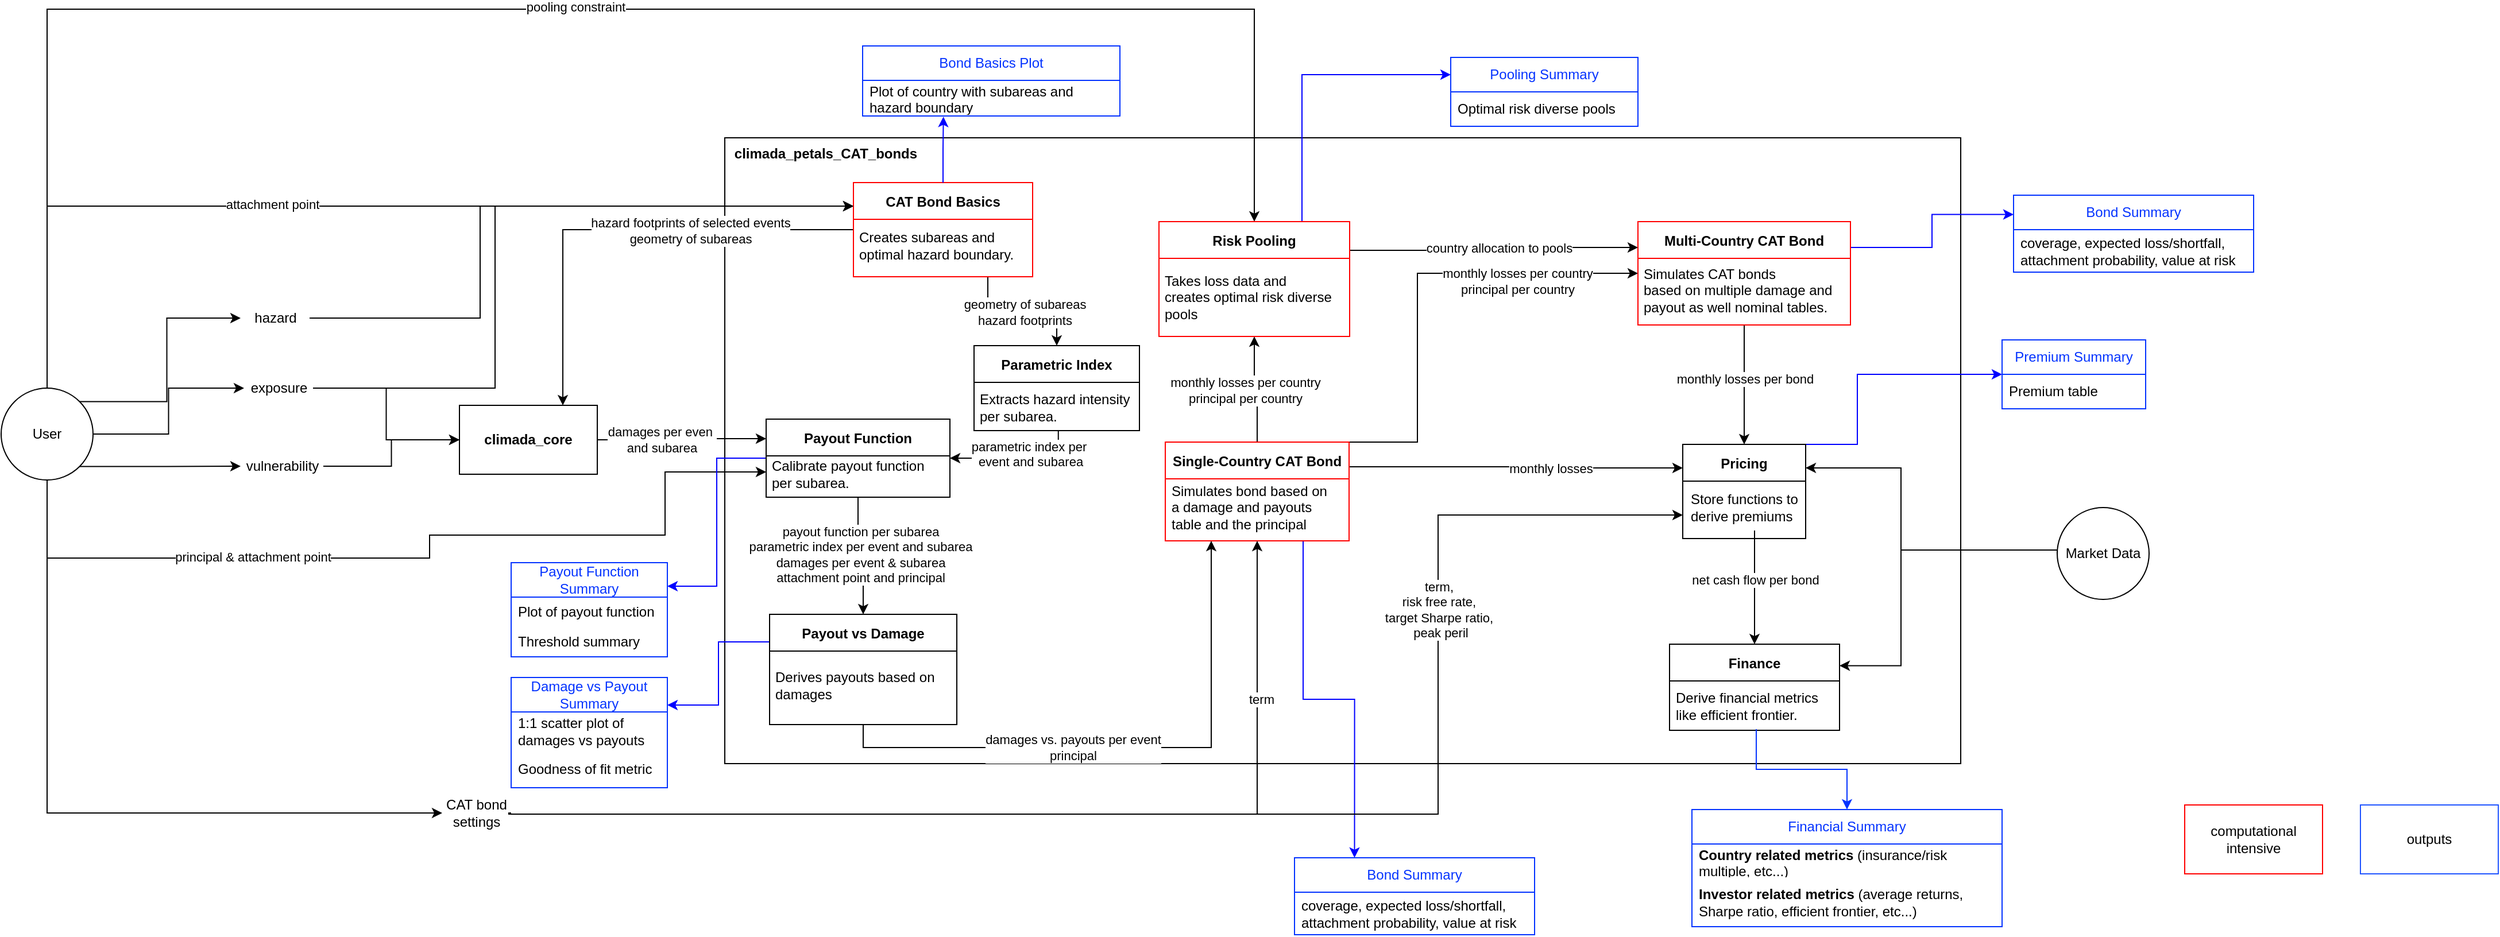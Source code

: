 <mxfile version="28.2.1">
  <diagram name="Page-1" id="bdA8GqdW05c_GUF5dtp6">
    <mxGraphModel dx="2520" dy="1614" grid="0" gridSize="10" guides="1" tooltips="1" connect="1" arrows="1" fold="1" page="1" pageScale="1" pageWidth="1169" pageHeight="827" math="0" shadow="0">
      <root>
        <mxCell id="0" />
        <mxCell id="1" parent="0" />
        <mxCell id="eNb5HaGTE31p3M35cZ-F-33" value="" style="rounded=0;whiteSpace=wrap;html=1;fillColor=none;align=center;labelPosition=center;verticalLabelPosition=top;verticalAlign=middle;" parent="1" vertex="1">
          <mxGeometry x="430" y="95" width="1076" height="545" as="geometry" />
        </mxCell>
        <mxCell id="eNb5HaGTE31p3M35cZ-F-49" style="edgeStyle=orthogonalEdgeStyle;rounded=0;orthogonalLoop=1;jettySize=auto;html=1;exitX=0.5;exitY=1;exitDx=0;exitDy=0;entryX=0;entryY=0.5;entryDx=0;entryDy=0;" parent="1" source="eNb5HaGTE31p3M35cZ-F-1" target="eNb5HaGTE31p3M35cZ-F-48" edge="1">
          <mxGeometry relative="1" as="geometry" />
        </mxCell>
        <mxCell id="yakTs8DD9-V0mHupV9pz-1" style="edgeStyle=orthogonalEdgeStyle;rounded=0;orthogonalLoop=1;jettySize=auto;html=1;exitX=1;exitY=0.5;exitDx=0;exitDy=0;" parent="1" source="eNb5HaGTE31p3M35cZ-F-1" target="eNb5HaGTE31p3M35cZ-F-3" edge="1">
          <mxGeometry relative="1" as="geometry" />
        </mxCell>
        <mxCell id="yakTs8DD9-V0mHupV9pz-2" style="edgeStyle=orthogonalEdgeStyle;rounded=0;orthogonalLoop=1;jettySize=auto;html=1;exitX=1;exitY=0;exitDx=0;exitDy=0;entryX=0;entryY=0.5;entryDx=0;entryDy=0;" parent="1" source="eNb5HaGTE31p3M35cZ-F-1" target="eNb5HaGTE31p3M35cZ-F-2" edge="1">
          <mxGeometry relative="1" as="geometry" />
        </mxCell>
        <mxCell id="yCh1rvR_kyDRK39HySi6-8" style="edgeStyle=orthogonalEdgeStyle;rounded=0;orthogonalLoop=1;jettySize=auto;html=1;exitX=0.5;exitY=0;exitDx=0;exitDy=0;entryX=0;entryY=0.25;entryDx=0;entryDy=0;" parent="1" source="eNb5HaGTE31p3M35cZ-F-1" target="eNb5HaGTE31p3M35cZ-F-16" edge="1">
          <mxGeometry relative="1" as="geometry" />
        </mxCell>
        <mxCell id="yCh1rvR_kyDRK39HySi6-9" value="attachment point" style="edgeLabel;html=1;align=center;verticalAlign=middle;resizable=0;points=[];" parent="yCh1rvR_kyDRK39HySi6-8" vertex="1" connectable="0">
          <mxGeometry x="-0.072" relative="1" as="geometry">
            <mxPoint x="-45" y="-2" as="offset" />
          </mxGeometry>
        </mxCell>
        <mxCell id="yCh1rvR_kyDRK39HySi6-21" style="edgeStyle=orthogonalEdgeStyle;rounded=0;orthogonalLoop=1;jettySize=auto;html=1;exitX=0.5;exitY=0;exitDx=0;exitDy=0;entryX=0.5;entryY=0;entryDx=0;entryDy=0;" parent="1" source="eNb5HaGTE31p3M35cZ-F-1" target="eNb5HaGTE31p3M35cZ-F-35" edge="1">
          <mxGeometry relative="1" as="geometry">
            <Array as="points">
              <mxPoint x="-160" y="-17" />
              <mxPoint x="891" y="-17" />
            </Array>
            <mxPoint x="-156" y="235.5" as="sourcePoint" />
            <mxPoint x="896.0" y="82.5" as="targetPoint" />
          </mxGeometry>
        </mxCell>
        <mxCell id="yCh1rvR_kyDRK39HySi6-22" value="pooling constraint" style="edgeLabel;html=1;align=center;verticalAlign=middle;resizable=0;points=[];" parent="yCh1rvR_kyDRK39HySi6-21" vertex="1" connectable="0">
          <mxGeometry x="0.008" y="1" relative="1" as="geometry">
            <mxPoint y="-1" as="offset" />
          </mxGeometry>
        </mxCell>
        <mxCell id="Zl9ScwJYcKJuK3tUs91r-1" style="edgeStyle=orthogonalEdgeStyle;rounded=0;orthogonalLoop=1;jettySize=auto;html=1;exitX=0.5;exitY=1;exitDx=0;exitDy=0;" edge="1" parent="1" source="eNb5HaGTE31p3M35cZ-F-1">
          <mxGeometry relative="1" as="geometry">
            <mxPoint x="466" y="386" as="targetPoint" />
            <Array as="points">
              <mxPoint x="-160" y="461" />
              <mxPoint x="173" y="461" />
              <mxPoint x="173" y="441" />
              <mxPoint x="378" y="441" />
              <mxPoint x="378" y="386" />
            </Array>
          </mxGeometry>
        </mxCell>
        <mxCell id="Zl9ScwJYcKJuK3tUs91r-2" value="principal &amp;amp; attachment point" style="edgeLabel;html=1;align=center;verticalAlign=middle;resizable=0;points=[];" vertex="1" connectable="0" parent="Zl9ScwJYcKJuK3tUs91r-1">
          <mxGeometry x="-0.357" y="1" relative="1" as="geometry">
            <mxPoint as="offset" />
          </mxGeometry>
        </mxCell>
        <mxCell id="Zl9ScwJYcKJuK3tUs91r-3" style="edgeStyle=orthogonalEdgeStyle;rounded=0;orthogonalLoop=1;jettySize=auto;html=1;exitX=1;exitY=1;exitDx=0;exitDy=0;entryX=0;entryY=0.5;entryDx=0;entryDy=0;" edge="1" parent="1" source="eNb5HaGTE31p3M35cZ-F-1" target="eNb5HaGTE31p3M35cZ-F-4">
          <mxGeometry relative="1" as="geometry" />
        </mxCell>
        <mxCell id="eNb5HaGTE31p3M35cZ-F-1" value="User" style="ellipse;whiteSpace=wrap;html=1;aspect=fixed;" parent="1" vertex="1">
          <mxGeometry x="-200" y="313" width="80" height="80" as="geometry" />
        </mxCell>
        <mxCell id="bBrOT1HhYvV2eP8AXbY9-3" style="edgeStyle=orthogonalEdgeStyle;rounded=0;orthogonalLoop=1;jettySize=auto;html=1;exitX=1;exitY=0.5;exitDx=0;exitDy=0;entryX=0;entryY=0.25;entryDx=0;entryDy=0;" parent="1" source="eNb5HaGTE31p3M35cZ-F-3" target="eNb5HaGTE31p3M35cZ-F-16" edge="1">
          <mxGeometry relative="1" as="geometry">
            <Array as="points">
              <mxPoint x="230" y="313" />
              <mxPoint x="230" y="155" />
            </Array>
          </mxGeometry>
        </mxCell>
        <mxCell id="Zl9ScwJYcKJuK3tUs91r-4" style="edgeStyle=orthogonalEdgeStyle;rounded=0;orthogonalLoop=1;jettySize=auto;html=1;exitX=1;exitY=0.5;exitDx=0;exitDy=0;" edge="1" parent="1" source="eNb5HaGTE31p3M35cZ-F-3" target="eNb5HaGTE31p3M35cZ-F-5">
          <mxGeometry relative="1" as="geometry" />
        </mxCell>
        <mxCell id="eNb5HaGTE31p3M35cZ-F-3" value="exposure" style="text;html=1;align=center;verticalAlign=middle;whiteSpace=wrap;rounded=0;" parent="1" vertex="1">
          <mxGeometry x="11.5" y="298" width="60" height="30" as="geometry" />
        </mxCell>
        <mxCell id="eNb5HaGTE31p3M35cZ-F-47" style="edgeStyle=orthogonalEdgeStyle;rounded=0;orthogonalLoop=1;jettySize=auto;html=1;exitX=1;exitY=0.5;exitDx=0;exitDy=0;entryX=0;entryY=0.5;entryDx=0;entryDy=0;" parent="1" source="eNb5HaGTE31p3M35cZ-F-4" target="eNb5HaGTE31p3M35cZ-F-5" edge="1">
          <mxGeometry relative="1" as="geometry" />
        </mxCell>
        <mxCell id="eNb5HaGTE31p3M35cZ-F-4" value="vulnerability" style="text;html=1;align=center;verticalAlign=middle;whiteSpace=wrap;rounded=0;" parent="1" vertex="1">
          <mxGeometry x="8.5" y="366" width="72" height="30" as="geometry" />
        </mxCell>
        <mxCell id="eNb5HaGTE31p3M35cZ-F-37" style="edgeStyle=orthogonalEdgeStyle;rounded=0;orthogonalLoop=1;jettySize=auto;html=1;entryX=0.5;entryY=1;entryDx=0;entryDy=0;startArrow=none;startFill=0;exitX=0.5;exitY=0;exitDx=0;exitDy=0;" parent="1" source="eNb5HaGTE31p3M35cZ-F-6" target="eNb5HaGTE31p3M35cZ-F-35" edge="1">
          <mxGeometry relative="1" as="geometry">
            <Array as="points" />
          </mxGeometry>
        </mxCell>
        <mxCell id="IWyzGzTmUGrgQouWK2GI-6" value="monthly losses per country&lt;div&gt;principal per country&lt;/div&gt;" style="edgeLabel;html=1;align=center;verticalAlign=middle;resizable=0;points=[];" parent="eNb5HaGTE31p3M35cZ-F-37" vertex="1" connectable="0">
          <mxGeometry x="0.093" y="1" relative="1" as="geometry">
            <mxPoint x="-7" y="4" as="offset" />
          </mxGeometry>
        </mxCell>
        <mxCell id="yakTs8DD9-V0mHupV9pz-16" style="edgeStyle=orthogonalEdgeStyle;rounded=0;orthogonalLoop=1;jettySize=auto;html=1;entryX=0;entryY=0.25;entryDx=0;entryDy=0;exitX=1;exitY=0.25;exitDx=0;exitDy=0;" parent="1" source="eNb5HaGTE31p3M35cZ-F-6" target="eNb5HaGTE31p3M35cZ-F-10" edge="1">
          <mxGeometry relative="1" as="geometry">
            <Array as="points" />
          </mxGeometry>
        </mxCell>
        <mxCell id="yakTs8DD9-V0mHupV9pz-17" value="monthly losses" style="edgeLabel;html=1;align=center;verticalAlign=middle;resizable=0;points=[];" parent="yakTs8DD9-V0mHupV9pz-16" vertex="1" connectable="0">
          <mxGeometry x="0.346" y="1" relative="1" as="geometry">
            <mxPoint x="-20" y="1" as="offset" />
          </mxGeometry>
        </mxCell>
        <mxCell id="yCh1rvR_kyDRK39HySi6-12" style="edgeStyle=orthogonalEdgeStyle;rounded=0;orthogonalLoop=1;jettySize=auto;html=1;exitX=1;exitY=0;exitDx=0;exitDy=0;entryX=0;entryY=0.5;entryDx=0;entryDy=0;" parent="1" source="eNb5HaGTE31p3M35cZ-F-6" target="yakTs8DD9-V0mHupV9pz-8" edge="1">
          <mxGeometry relative="1" as="geometry">
            <Array as="points">
              <mxPoint x="1033" y="360" />
              <mxPoint x="1033" y="213" />
            </Array>
          </mxGeometry>
        </mxCell>
        <mxCell id="yCh1rvR_kyDRK39HySi6-13" value="monthly losses per country&lt;div&gt;principal per country&lt;/div&gt;" style="edgeLabel;html=1;align=center;verticalAlign=middle;resizable=0;points=[];" parent="yCh1rvR_kyDRK39HySi6-12" vertex="1" connectable="0">
          <mxGeometry x="-0.224" y="-1" relative="1" as="geometry">
            <mxPoint x="86" y="-45" as="offset" />
          </mxGeometry>
        </mxCell>
        <mxCell id="9soM9p6cMSrVdUoBVn9r-55" style="edgeStyle=orthogonalEdgeStyle;rounded=0;orthogonalLoop=1;jettySize=auto;html=1;exitX=0.75;exitY=1;exitDx=0;exitDy=0;entryX=0.25;entryY=0;entryDx=0;entryDy=0;strokeColor=#0000FF;" parent="1" source="eNb5HaGTE31p3M35cZ-F-6" target="9soM9p6cMSrVdUoBVn9r-53" edge="1">
          <mxGeometry relative="1" as="geometry" />
        </mxCell>
        <mxCell id="eNb5HaGTE31p3M35cZ-F-6" value="Single-Country CAT Bond" style="swimlane;startSize=32;align=center;strokeColor=#FF0000;" parent="1" vertex="1">
          <mxGeometry x="813.5" y="360" width="160" height="86" as="geometry">
            <mxRectangle x="382" y="140" width="145" height="26" as="alternateBounds" />
          </mxGeometry>
        </mxCell>
        <mxCell id="eNb5HaGTE31p3M35cZ-F-8" value="Simulates bond based on&amp;nbsp;&lt;div&gt;a damage and payouts&amp;nbsp;&lt;/div&gt;&lt;div&gt;table and the principal&lt;/div&gt;" style="text;html=1;align=left;verticalAlign=middle;resizable=0;points=[];autosize=1;strokeColor=none;fillColor=none;" parent="eNb5HaGTE31p3M35cZ-F-6" vertex="1">
          <mxGeometry x="3" y="30" width="157" height="54" as="geometry" />
        </mxCell>
        <mxCell id="yakTs8DD9-V0mHupV9pz-28" style="edgeStyle=orthogonalEdgeStyle;rounded=0;orthogonalLoop=1;jettySize=auto;html=1;entryX=0;entryY=0.25;entryDx=0;entryDy=0;" parent="1" source="eNb5HaGTE31p3M35cZ-F-5" target="yCh1rvR_kyDRK39HySi6-3" edge="1">
          <mxGeometry relative="1" as="geometry" />
        </mxCell>
        <mxCell id="yakTs8DD9-V0mHupV9pz-29" value="&lt;div style=&quot;caret-color: rgba(0, 0, 0, 0);&quot;&gt;damages per even&amp;nbsp;&lt;/div&gt;&lt;div style=&quot;caret-color: rgba(0, 0, 0, 0);&quot;&gt;and subarea&lt;/div&gt;" style="edgeLabel;html=1;align=center;verticalAlign=middle;resizable=0;points=[];rotation=0;" parent="yakTs8DD9-V0mHupV9pz-28" vertex="1" connectable="0">
          <mxGeometry x="-0.04" y="-1" relative="1" as="geometry">
            <mxPoint x="-15" y="-1" as="offset" />
          </mxGeometry>
        </mxCell>
        <mxCell id="eNb5HaGTE31p3M35cZ-F-5" value="&lt;b&gt;climada_core&lt;/b&gt;" style="rounded=0;whiteSpace=wrap;html=1;" parent="1" vertex="1">
          <mxGeometry x="199" y="328" width="120" height="60" as="geometry" />
        </mxCell>
        <mxCell id="yakTs8DD9-V0mHupV9pz-12" style="edgeStyle=orthogonalEdgeStyle;rounded=0;orthogonalLoop=1;jettySize=auto;html=1;exitX=0.5;exitY=1;exitDx=0;exitDy=0;entryX=0.5;entryY=0;entryDx=0;entryDy=0;" parent="1" source="yakTs8DD9-V0mHupV9pz-8" target="eNb5HaGTE31p3M35cZ-F-10" edge="1">
          <mxGeometry relative="1" as="geometry" />
        </mxCell>
        <mxCell id="yakTs8DD9-V0mHupV9pz-13" value="monthly losses per bond" style="edgeLabel;html=1;align=center;verticalAlign=middle;resizable=0;points=[];" parent="yakTs8DD9-V0mHupV9pz-12" vertex="1" connectable="0">
          <mxGeometry x="-0.359" relative="1" as="geometry">
            <mxPoint y="13" as="offset" />
          </mxGeometry>
        </mxCell>
        <mxCell id="9soM9p6cMSrVdUoBVn9r-47" style="edgeStyle=orthogonalEdgeStyle;rounded=0;orthogonalLoop=1;jettySize=auto;html=1;exitX=1;exitY=0;exitDx=0;exitDy=0;entryX=0;entryY=0.5;entryDx=0;entryDy=0;strokeColor=#0000FF;" parent="1" source="eNb5HaGTE31p3M35cZ-F-10" target="9soM9p6cMSrVdUoBVn9r-45" edge="1">
          <mxGeometry relative="1" as="geometry">
            <Array as="points">
              <mxPoint x="1416" y="362" />
              <mxPoint x="1416" y="301" />
            </Array>
          </mxGeometry>
        </mxCell>
        <mxCell id="eNb5HaGTE31p3M35cZ-F-10" value="Pricing" style="swimlane;startSize=32;align=center;" parent="1" vertex="1">
          <mxGeometry x="1264" y="362" width="107" height="82" as="geometry">
            <mxRectangle x="382" y="140" width="145" height="26" as="alternateBounds" />
          </mxGeometry>
        </mxCell>
        <mxCell id="eNb5HaGTE31p3M35cZ-F-11" value="Store functions to&amp;nbsp;&lt;div&gt;derive premiums&lt;/div&gt;" style="text;html=1;align=left;verticalAlign=middle;resizable=0;points=[];autosize=1;strokeColor=none;fillColor=none;" parent="eNb5HaGTE31p3M35cZ-F-10" vertex="1">
          <mxGeometry x="5" y="35" width="115" height="40" as="geometry" />
        </mxCell>
        <mxCell id="eNb5HaGTE31p3M35cZ-F-30" style="edgeStyle=orthogonalEdgeStyle;rounded=0;orthogonalLoop=1;jettySize=auto;html=1;exitX=0.5;exitY=1;exitDx=0;exitDy=0;entryX=0.25;entryY=1;entryDx=0;entryDy=0;" parent="1" source="eNb5HaGTE31p3M35cZ-F-12" target="eNb5HaGTE31p3M35cZ-F-6" edge="1">
          <mxGeometry relative="1" as="geometry" />
        </mxCell>
        <mxCell id="IWyzGzTmUGrgQouWK2GI-1" value="damages vs. payouts per event&lt;div&gt;principal&lt;br&gt;&lt;/div&gt;" style="edgeLabel;html=1;align=center;verticalAlign=middle;resizable=0;points=[];rotation=0;" parent="eNb5HaGTE31p3M35cZ-F-30" vertex="1" connectable="0">
          <mxGeometry x="0.079" y="-1" relative="1" as="geometry">
            <mxPoint x="-69" y="-1" as="offset" />
          </mxGeometry>
        </mxCell>
        <mxCell id="9soM9p6cMSrVdUoBVn9r-39" style="edgeStyle=orthogonalEdgeStyle;rounded=0;orthogonalLoop=1;jettySize=auto;html=1;exitX=0;exitY=0.25;exitDx=0;exitDy=0;entryX=1;entryY=0.25;entryDx=0;entryDy=0;strokeColor=#0000FF;" parent="1" source="eNb5HaGTE31p3M35cZ-F-12" target="9soM9p6cMSrVdUoBVn9r-32" edge="1">
          <mxGeometry relative="1" as="geometry" />
        </mxCell>
        <mxCell id="eNb5HaGTE31p3M35cZ-F-12" value="Payout vs Damage" style="swimlane;startSize=32;align=center;" parent="1" vertex="1">
          <mxGeometry x="469" y="510" width="163" height="96" as="geometry">
            <mxRectangle x="382" y="140" width="145" height="26" as="alternateBounds" />
          </mxGeometry>
        </mxCell>
        <mxCell id="eNb5HaGTE31p3M35cZ-F-13" value="Derives payouts based on&amp;nbsp;&lt;div&gt;damages&amp;nbsp;&lt;/div&gt;" style="text;html=1;align=left;verticalAlign=middle;resizable=0;points=[];autosize=1;strokeColor=none;fillColor=none;" parent="eNb5HaGTE31p3M35cZ-F-12" vertex="1">
          <mxGeometry x="3" y="42" width="160" height="40" as="geometry" />
        </mxCell>
        <mxCell id="9soM9p6cMSrVdUoBVn9r-3" style="edgeStyle=orthogonalEdgeStyle;rounded=0;orthogonalLoop=1;jettySize=auto;html=1;exitX=0.75;exitY=1;exitDx=0;exitDy=0;" parent="1" source="eNb5HaGTE31p3M35cZ-F-16" target="9soM9p6cMSrVdUoBVn9r-1" edge="1">
          <mxGeometry relative="1" as="geometry" />
        </mxCell>
        <mxCell id="9soM9p6cMSrVdUoBVn9r-6" value="geometry of subareas&lt;div&gt;hazard footprints&lt;/div&gt;" style="edgeLabel;html=1;align=center;verticalAlign=middle;resizable=0;points=[];" parent="9soM9p6cMSrVdUoBVn9r-3" vertex="1" connectable="0">
          <mxGeometry x="0.025" y="-1" relative="1" as="geometry">
            <mxPoint as="offset" />
          </mxGeometry>
        </mxCell>
        <mxCell id="bBrOT1HhYvV2eP8AXbY9-5" style="edgeStyle=orthogonalEdgeStyle;rounded=0;orthogonalLoop=1;jettySize=auto;html=1;exitX=0;exitY=0.5;exitDx=0;exitDy=0;entryX=0.75;entryY=0;entryDx=0;entryDy=0;" parent="1" source="eNb5HaGTE31p3M35cZ-F-16" target="eNb5HaGTE31p3M35cZ-F-5" edge="1">
          <mxGeometry relative="1" as="geometry" />
        </mxCell>
        <mxCell id="bBrOT1HhYvV2eP8AXbY9-6" value="hazard footprints of selected events&lt;div&gt;geometry of subareas&lt;/div&gt;" style="edgeLabel;html=1;align=center;verticalAlign=middle;resizable=0;points=[];" parent="bBrOT1HhYvV2eP8AXbY9-5" vertex="1" connectable="0">
          <mxGeometry x="-0.301" y="1" relative="1" as="geometry">
            <mxPoint as="offset" />
          </mxGeometry>
        </mxCell>
        <mxCell id="eNb5HaGTE31p3M35cZ-F-16" value="CAT Bond Basics" style="swimlane;startSize=32;align=center;strokeColor=#FF0000;" parent="1" vertex="1">
          <mxGeometry x="542" y="134" width="156" height="82" as="geometry">
            <mxRectangle x="382" y="140" width="145" height="26" as="alternateBounds" />
          </mxGeometry>
        </mxCell>
        <mxCell id="eNb5HaGTE31p3M35cZ-F-17" value="Creates subareas and&amp;nbsp;&lt;div&gt;optimal hazard boundary.&lt;br&gt;&lt;/div&gt;" style="text;html=1;align=left;verticalAlign=middle;resizable=0;points=[];autosize=1;strokeColor=none;fillColor=none;" parent="eNb5HaGTE31p3M35cZ-F-16" vertex="1">
          <mxGeometry x="3" y="35" width="153" height="40" as="geometry" />
        </mxCell>
        <mxCell id="eNb5HaGTE31p3M35cZ-F-34" value="&lt;b&gt;climada_petals_CAT_bonds&lt;/b&gt;" style="text;html=1;align=center;verticalAlign=middle;whiteSpace=wrap;rounded=0;" parent="1" vertex="1">
          <mxGeometry x="427" y="95" width="182" height="28" as="geometry" />
        </mxCell>
        <mxCell id="yakTs8DD9-V0mHupV9pz-10" style="edgeStyle=orthogonalEdgeStyle;rounded=0;orthogonalLoop=1;jettySize=auto;html=1;exitX=1;exitY=0.25;exitDx=0;exitDy=0;entryX=0;entryY=0.25;entryDx=0;entryDy=0;" parent="1" source="eNb5HaGTE31p3M35cZ-F-35" target="yakTs8DD9-V0mHupV9pz-8" edge="1">
          <mxGeometry relative="1" as="geometry" />
        </mxCell>
        <mxCell id="yakTs8DD9-V0mHupV9pz-11" value="country allocation to pools" style="edgeLabel;html=1;align=center;verticalAlign=middle;resizable=0;points=[];" parent="yakTs8DD9-V0mHupV9pz-10" vertex="1" connectable="0">
          <mxGeometry x="0.266" y="-1" relative="1" as="geometry">
            <mxPoint x="-28" y="-1" as="offset" />
          </mxGeometry>
        </mxCell>
        <mxCell id="9soM9p6cMSrVdUoBVn9r-9" style="edgeStyle=orthogonalEdgeStyle;rounded=0;orthogonalLoop=1;jettySize=auto;html=1;exitX=0.75;exitY=0;exitDx=0;exitDy=0;entryX=0;entryY=0.25;entryDx=0;entryDy=0;strokeColor=#0000FF;" parent="1" source="eNb5HaGTE31p3M35cZ-F-35" target="9soM9p6cMSrVdUoBVn9r-24" edge="1">
          <mxGeometry relative="1" as="geometry">
            <mxPoint x="1072" y="48.0" as="targetPoint" />
          </mxGeometry>
        </mxCell>
        <mxCell id="eNb5HaGTE31p3M35cZ-F-35" value="Risk Pooling" style="swimlane;startSize=32;align=center;strokeColor=#FF0000;" parent="1" vertex="1">
          <mxGeometry x="808" y="168" width="166" height="100" as="geometry">
            <mxRectangle x="382" y="140" width="145" height="26" as="alternateBounds" />
          </mxGeometry>
        </mxCell>
        <mxCell id="eNb5HaGTE31p3M35cZ-F-36" value="Takes loss data and&amp;nbsp;&lt;div&gt;creates optimal risk diverse&lt;/div&gt;&lt;div&gt;pools&lt;/div&gt;" style="text;html=1;align=left;verticalAlign=middle;resizable=0;points=[];autosize=1;strokeColor=none;fillColor=none;" parent="eNb5HaGTE31p3M35cZ-F-35" vertex="1">
          <mxGeometry x="3" y="39" width="163" height="54" as="geometry" />
        </mxCell>
        <mxCell id="yCh1rvR_kyDRK39HySi6-27" style="edgeStyle=orthogonalEdgeStyle;rounded=0;orthogonalLoop=1;jettySize=auto;html=1;exitX=1;exitY=0.5;exitDx=0;exitDy=0;entryX=0;entryY=0.75;entryDx=0;entryDy=0;" parent="1" source="eNb5HaGTE31p3M35cZ-F-48" target="eNb5HaGTE31p3M35cZ-F-10" edge="1">
          <mxGeometry relative="1" as="geometry">
            <Array as="points">
              <mxPoint x="242" y="684" />
              <mxPoint x="1051" y="684" />
              <mxPoint x="1051" y="424" />
            </Array>
          </mxGeometry>
        </mxCell>
        <mxCell id="yCh1rvR_kyDRK39HySi6-28" value="term,&amp;nbsp;&lt;div&gt;risk free rate,&amp;nbsp;&lt;div&gt;target Sharpe ratio,&amp;nbsp;&lt;div&gt;peak peril&lt;br&gt;&lt;/div&gt;&lt;/div&gt;&lt;/div&gt;" style="edgeLabel;html=1;align=center;verticalAlign=middle;resizable=0;points=[];" parent="yCh1rvR_kyDRK39HySi6-27" vertex="1" connectable="0">
          <mxGeometry x="0.631" relative="1" as="geometry">
            <mxPoint x="2" y="58" as="offset" />
          </mxGeometry>
        </mxCell>
        <mxCell id="eNb5HaGTE31p3M35cZ-F-48" value="CAT bond settings" style="text;html=1;align=center;verticalAlign=middle;whiteSpace=wrap;rounded=0;" parent="1" vertex="1">
          <mxGeometry x="184" y="668" width="60" height="30" as="geometry" />
        </mxCell>
        <mxCell id="eNb5HaGTE31p3M35cZ-F-50" style="edgeStyle=orthogonalEdgeStyle;rounded=0;orthogonalLoop=1;jettySize=auto;html=1;exitX=1;exitY=0.5;exitDx=0;exitDy=0;entryX=0.5;entryY=1;entryDx=0;entryDy=0;" parent="1" source="eNb5HaGTE31p3M35cZ-F-48" target="eNb5HaGTE31p3M35cZ-F-6" edge="1">
          <mxGeometry relative="1" as="geometry">
            <mxPoint x="891" y="445" as="targetPoint" />
            <Array as="points">
              <mxPoint x="242" y="683" />
              <mxPoint x="894" y="684" />
            </Array>
          </mxGeometry>
        </mxCell>
        <mxCell id="IWyzGzTmUGrgQouWK2GI-7" value="term" style="edgeLabel;html=1;align=center;verticalAlign=middle;resizable=0;points=[];" parent="eNb5HaGTE31p3M35cZ-F-50" vertex="1" connectable="0">
          <mxGeometry x="-0.29" y="-1" relative="1" as="geometry">
            <mxPoint x="341" y="-101" as="offset" />
          </mxGeometry>
        </mxCell>
        <mxCell id="eNb5HaGTE31p3M35cZ-F-52" value="Finance" style="swimlane;startSize=32;align=center;" parent="1" vertex="1">
          <mxGeometry x="1252.5" y="536" width="148" height="75" as="geometry">
            <mxRectangle x="382" y="140" width="145" height="26" as="alternateBounds" />
          </mxGeometry>
        </mxCell>
        <mxCell id="eNb5HaGTE31p3M35cZ-F-53" value="Derive financial metrics&amp;nbsp;&lt;div&gt;like efficient frontier.&lt;/div&gt;" style="text;html=1;align=left;verticalAlign=middle;resizable=0;points=[];autosize=1;strokeColor=none;fillColor=none;" parent="eNb5HaGTE31p3M35cZ-F-52" vertex="1">
          <mxGeometry x="3" y="34" width="145" height="40" as="geometry" />
        </mxCell>
        <mxCell id="IWyzGzTmUGrgQouWK2GI-11" value="computational intensive" style="rounded=0;whiteSpace=wrap;html=1;fillColor=none;strokeColor=#FF0000;" parent="1" vertex="1">
          <mxGeometry x="1701" y="676" width="120" height="60" as="geometry" />
        </mxCell>
        <mxCell id="9soM9p6cMSrVdUoBVn9r-50" style="edgeStyle=orthogonalEdgeStyle;rounded=0;orthogonalLoop=1;jettySize=auto;html=1;exitX=1;exitY=0.25;exitDx=0;exitDy=0;entryX=0;entryY=0.25;entryDx=0;entryDy=0;strokeColor=#0000FF;" parent="1" source="yakTs8DD9-V0mHupV9pz-8" target="9soM9p6cMSrVdUoBVn9r-48" edge="1">
          <mxGeometry relative="1" as="geometry" />
        </mxCell>
        <mxCell id="yakTs8DD9-V0mHupV9pz-8" value="Multi-Country CAT Bond" style="swimlane;startSize=32;align=center;strokeColor=#FF0000;" parent="1" vertex="1">
          <mxGeometry x="1225" y="168" width="185" height="90" as="geometry">
            <mxRectangle x="382" y="140" width="145" height="26" as="alternateBounds" />
          </mxGeometry>
        </mxCell>
        <mxCell id="yakTs8DD9-V0mHupV9pz-9" value="Simulates CAT bonds&amp;nbsp;&lt;div&gt;based on multiple damage and&lt;/div&gt;&lt;div&gt;payout as well nominal tables.&lt;/div&gt;" style="text;html=1;align=left;verticalAlign=middle;resizable=0;points=[];autosize=1;strokeColor=none;fillColor=none;" parent="yakTs8DD9-V0mHupV9pz-8" vertex="1">
          <mxGeometry x="3" y="33" width="182" height="54" as="geometry" />
        </mxCell>
        <mxCell id="bBrOT1HhYvV2eP8AXbY9-2" style="edgeStyle=orthogonalEdgeStyle;rounded=0;orthogonalLoop=1;jettySize=auto;html=1;exitX=1;exitY=0.5;exitDx=0;exitDy=0;entryX=0;entryY=0.25;entryDx=0;entryDy=0;" parent="1" source="eNb5HaGTE31p3M35cZ-F-2" target="eNb5HaGTE31p3M35cZ-F-16" edge="1">
          <mxGeometry relative="1" as="geometry">
            <Array as="points">
              <mxPoint x="217" y="252" />
              <mxPoint x="217" y="155" />
            </Array>
          </mxGeometry>
        </mxCell>
        <mxCell id="eNb5HaGTE31p3M35cZ-F-2" value="hazard" style="text;html=1;align=center;verticalAlign=middle;whiteSpace=wrap;rounded=0;" parent="1" vertex="1">
          <mxGeometry x="8.5" y="237" width="60" height="30" as="geometry" />
        </mxCell>
        <mxCell id="yCh1rvR_kyDRK39HySi6-16" style="edgeStyle=orthogonalEdgeStyle;rounded=0;orthogonalLoop=1;jettySize=auto;html=1;entryX=0.5;entryY=0;entryDx=0;entryDy=0;" parent="1" source="eNb5HaGTE31p3M35cZ-F-11" target="eNb5HaGTE31p3M35cZ-F-52" edge="1">
          <mxGeometry relative="1" as="geometry" />
        </mxCell>
        <mxCell id="yCh1rvR_kyDRK39HySi6-17" value="net cash flow per bond" style="edgeLabel;html=1;align=center;verticalAlign=middle;resizable=0;points=[];" parent="yCh1rvR_kyDRK39HySi6-16" vertex="1" connectable="0">
          <mxGeometry x="-0.133" relative="1" as="geometry">
            <mxPoint as="offset" />
          </mxGeometry>
        </mxCell>
        <mxCell id="yCh1rvR_kyDRK39HySi6-26" style="edgeStyle=orthogonalEdgeStyle;rounded=0;orthogonalLoop=1;jettySize=auto;html=1;exitX=0;exitY=0.5;exitDx=0;exitDy=0;entryX=1;entryY=0.25;entryDx=0;entryDy=0;" parent="1" source="yCh1rvR_kyDRK39HySi6-23" target="eNb5HaGTE31p3M35cZ-F-52" edge="1">
          <mxGeometry relative="1" as="geometry">
            <Array as="points">
              <mxPoint x="1454" y="454" />
              <mxPoint x="1454" y="555" />
            </Array>
          </mxGeometry>
        </mxCell>
        <mxCell id="yCh1rvR_kyDRK39HySi6-29" style="edgeStyle=orthogonalEdgeStyle;rounded=0;orthogonalLoop=1;jettySize=auto;html=1;exitX=0;exitY=0.5;exitDx=0;exitDy=0;entryX=1;entryY=0.25;entryDx=0;entryDy=0;" parent="1" source="yCh1rvR_kyDRK39HySi6-23" target="eNb5HaGTE31p3M35cZ-F-10" edge="1">
          <mxGeometry relative="1" as="geometry">
            <Array as="points">
              <mxPoint x="1454" y="454" />
              <mxPoint x="1454" y="383" />
            </Array>
          </mxGeometry>
        </mxCell>
        <mxCell id="yCh1rvR_kyDRK39HySi6-23" value="Market Data" style="ellipse;whiteSpace=wrap;html=1;aspect=fixed;" parent="1" vertex="1">
          <mxGeometry x="1590" y="417" width="80" height="80" as="geometry" />
        </mxCell>
        <mxCell id="9soM9p6cMSrVdUoBVn9r-1" value="Parametric Index" style="swimlane;startSize=32;align=center;" parent="1" vertex="1">
          <mxGeometry x="647" y="276" width="144" height="74" as="geometry">
            <mxRectangle x="382" y="140" width="145" height="26" as="alternateBounds" />
          </mxGeometry>
        </mxCell>
        <mxCell id="9soM9p6cMSrVdUoBVn9r-2" value="Extracts hazard intensity&amp;nbsp;&lt;div&gt;per subarea.&lt;/div&gt;" style="text;html=1;align=left;verticalAlign=middle;resizable=0;points=[];autosize=1;strokeColor=none;fillColor=none;" parent="9soM9p6cMSrVdUoBVn9r-1" vertex="1">
          <mxGeometry x="3" y="34" width="152" height="40" as="geometry" />
        </mxCell>
        <mxCell id="yCh1rvR_kyDRK39HySi6-5" style="edgeStyle=orthogonalEdgeStyle;rounded=0;orthogonalLoop=1;jettySize=auto;html=1;exitX=0.5;exitY=1;exitDx=0;exitDy=0;entryX=0.5;entryY=0;entryDx=0;entryDy=0;" parent="1" source="yCh1rvR_kyDRK39HySi6-3" target="eNb5HaGTE31p3M35cZ-F-12" edge="1">
          <mxGeometry relative="1" as="geometry" />
        </mxCell>
        <mxCell id="yCh1rvR_kyDRK39HySi6-6" value="payout function per subarea&lt;div&gt;parametric index per event and subarea&lt;br&gt;&lt;div&gt;&lt;div&gt;damages per event &amp;amp; subarea&lt;/div&gt;&lt;/div&gt;&lt;/div&gt;&lt;div&gt;&lt;div&gt;attachment point and principal&lt;/div&gt;&lt;/div&gt;" style="edgeLabel;html=1;align=center;verticalAlign=middle;resizable=0;points=[];" parent="yCh1rvR_kyDRK39HySi6-5" vertex="1" connectable="0">
          <mxGeometry x="-0.018" y="1" relative="1" as="geometry">
            <mxPoint as="offset" />
          </mxGeometry>
        </mxCell>
        <mxCell id="9soM9p6cMSrVdUoBVn9r-38" style="edgeStyle=orthogonalEdgeStyle;rounded=0;orthogonalLoop=1;jettySize=auto;html=1;entryX=1;entryY=0.25;entryDx=0;entryDy=0;strokeColor=#0000FF;" parent="1" source="yCh1rvR_kyDRK39HySi6-3" target="9soM9p6cMSrVdUoBVn9r-30" edge="1">
          <mxGeometry relative="1" as="geometry" />
        </mxCell>
        <mxCell id="yCh1rvR_kyDRK39HySi6-3" value="Payout Function" style="swimlane;startSize=32;align=center;" parent="1" vertex="1">
          <mxGeometry x="466" y="340" width="160" height="68" as="geometry">
            <mxRectangle x="382" y="140" width="145" height="26" as="alternateBounds" />
          </mxGeometry>
        </mxCell>
        <mxCell id="yCh1rvR_kyDRK39HySi6-4" value="&lt;div&gt;Calibrate payout function&amp;nbsp;&lt;/div&gt;&lt;div&gt;per subarea.&lt;/div&gt;" style="text;html=1;align=left;verticalAlign=middle;resizable=0;points=[];autosize=1;strokeColor=none;fillColor=none;" parent="yCh1rvR_kyDRK39HySi6-3" vertex="1">
          <mxGeometry x="3" y="28" width="154" height="40" as="geometry" />
        </mxCell>
        <mxCell id="9soM9p6cMSrVdUoBVn9r-7" style="edgeStyle=orthogonalEdgeStyle;rounded=0;orthogonalLoop=1;jettySize=auto;html=1;entryX=1;entryY=0.5;entryDx=0;entryDy=0;exitX=0.463;exitY=0.988;exitDx=0;exitDy=0;exitPerimeter=0;" parent="1" source="9soM9p6cMSrVdUoBVn9r-2" target="yCh1rvR_kyDRK39HySi6-3" edge="1">
          <mxGeometry relative="1" as="geometry" />
        </mxCell>
        <mxCell id="9soM9p6cMSrVdUoBVn9r-8" value="parametric index per&amp;nbsp;&lt;div&gt;event and subarea&lt;br&gt;&lt;div&gt;&lt;/div&gt;&lt;div&gt;&lt;br&gt;&lt;/div&gt;&lt;/div&gt;" style="edgeLabel;html=1;align=center;verticalAlign=middle;resizable=0;points=[];" parent="9soM9p6cMSrVdUoBVn9r-7" vertex="1" connectable="0">
          <mxGeometry x="0.003" y="1" relative="1" as="geometry">
            <mxPoint x="10" y="2" as="offset" />
          </mxGeometry>
        </mxCell>
        <mxCell id="9soM9p6cMSrVdUoBVn9r-19" value="Financial Summary" style="swimlane;fontStyle=0;childLayout=stackLayout;horizontal=1;startSize=30;horizontalStack=0;resizeParent=1;resizeParentMax=0;resizeLast=0;collapsible=1;marginBottom=0;whiteSpace=wrap;html=1;fontColor=light-dark(#0433ff, #ededed);strokeColor=light-dark(#0433ff, #ededed);" parent="1" vertex="1">
          <mxGeometry x="1272" y="680" width="270" height="102" as="geometry" />
        </mxCell>
        <mxCell id="9soM9p6cMSrVdUoBVn9r-20" value="&lt;b&gt;Country related metrics&lt;/b&gt; (insurance/risk multiple, etc...)" style="text;strokeColor=none;fillColor=none;align=left;verticalAlign=middle;spacingLeft=4;spacingRight=4;overflow=hidden;points=[[0,0.5],[1,0.5]];portConstraint=eastwest;rotatable=0;whiteSpace=wrap;html=1;" parent="9soM9p6cMSrVdUoBVn9r-19" vertex="1">
          <mxGeometry y="30" width="270" height="30" as="geometry" />
        </mxCell>
        <mxCell id="9soM9p6cMSrVdUoBVn9r-21" value="&lt;b&gt;Investor related metrics&lt;/b&gt; (average returns, Sharpe ratio, efficient frontier, etc...)" style="text;strokeColor=none;fillColor=none;align=left;verticalAlign=middle;spacingLeft=4;spacingRight=4;overflow=hidden;points=[[0,0.5],[1,0.5]];portConstraint=eastwest;rotatable=0;whiteSpace=wrap;html=1;" parent="9soM9p6cMSrVdUoBVn9r-19" vertex="1">
          <mxGeometry y="60" width="270" height="42" as="geometry" />
        </mxCell>
        <mxCell id="9soM9p6cMSrVdUoBVn9r-23" style="edgeStyle=orthogonalEdgeStyle;rounded=0;orthogonalLoop=1;jettySize=auto;html=1;strokeColor=light-dark(#0433ff, #ededed);" parent="1" source="eNb5HaGTE31p3M35cZ-F-53" target="9soM9p6cMSrVdUoBVn9r-19" edge="1">
          <mxGeometry relative="1" as="geometry" />
        </mxCell>
        <mxCell id="9soM9p6cMSrVdUoBVn9r-24" value="Pooling Summary" style="swimlane;fontStyle=0;childLayout=stackLayout;horizontal=1;startSize=30;horizontalStack=0;resizeParent=1;resizeParentMax=0;resizeLast=0;collapsible=1;marginBottom=0;whiteSpace=wrap;html=1;fontColor=light-dark(#0433ff, #ededed);strokeColor=light-dark(#0433ff, #ededed);" parent="1" vertex="1">
          <mxGeometry x="1062" y="25" width="163" height="60" as="geometry" />
        </mxCell>
        <mxCell id="9soM9p6cMSrVdUoBVn9r-25" value="Optimal risk diverse pools" style="text;strokeColor=none;fillColor=none;align=left;verticalAlign=middle;spacingLeft=4;spacingRight=4;overflow=hidden;points=[[0,0.5],[1,0.5]];portConstraint=eastwest;rotatable=0;whiteSpace=wrap;html=1;" parent="9soM9p6cMSrVdUoBVn9r-24" vertex="1">
          <mxGeometry y="30" width="163" height="30" as="geometry" />
        </mxCell>
        <mxCell id="9soM9p6cMSrVdUoBVn9r-27" value="Bond Basics Plot" style="swimlane;fontStyle=0;childLayout=stackLayout;horizontal=1;startSize=30;horizontalStack=0;resizeParent=1;resizeParentMax=0;resizeLast=0;collapsible=1;marginBottom=0;whiteSpace=wrap;html=1;fontColor=light-dark(#0433ff, #ededed);strokeColor=light-dark(#0433ff, #ededed);" parent="1" vertex="1">
          <mxGeometry x="550" y="15" width="224" height="61" as="geometry" />
        </mxCell>
        <mxCell id="9soM9p6cMSrVdUoBVn9r-28" value="Plot of country with subareas and hazard boundary" style="text;strokeColor=none;fillColor=none;align=left;verticalAlign=middle;spacingLeft=4;spacingRight=4;overflow=hidden;points=[[0,0.5],[1,0.5]];portConstraint=eastwest;rotatable=0;whiteSpace=wrap;html=1;" parent="9soM9p6cMSrVdUoBVn9r-27" vertex="1">
          <mxGeometry y="30" width="224" height="31" as="geometry" />
        </mxCell>
        <mxCell id="9soM9p6cMSrVdUoBVn9r-29" style="edgeStyle=orthogonalEdgeStyle;rounded=0;orthogonalLoop=1;jettySize=auto;html=1;exitX=0.5;exitY=0;exitDx=0;exitDy=0;entryX=0.314;entryY=1.021;entryDx=0;entryDy=0;entryPerimeter=0;strokeColor=#0000FF;" parent="1" source="eNb5HaGTE31p3M35cZ-F-16" target="9soM9p6cMSrVdUoBVn9r-28" edge="1">
          <mxGeometry relative="1" as="geometry" />
        </mxCell>
        <mxCell id="9soM9p6cMSrVdUoBVn9r-30" value="Payout Function Summary" style="swimlane;fontStyle=0;childLayout=stackLayout;horizontal=1;startSize=30;horizontalStack=0;resizeParent=1;resizeParentMax=0;resizeLast=0;collapsible=1;marginBottom=0;whiteSpace=wrap;html=1;fontColor=light-dark(#0433ff, #ededed);strokeColor=light-dark(#0433ff, #ededed);" parent="1" vertex="1">
          <mxGeometry x="244" y="465" width="136" height="82" as="geometry">
            <mxRectangle x="200" y="444" width="176" height="30" as="alternateBounds" />
          </mxGeometry>
        </mxCell>
        <mxCell id="9soM9p6cMSrVdUoBVn9r-31" value="Plot of payout function" style="text;strokeColor=none;fillColor=none;align=left;verticalAlign=middle;spacingLeft=4;spacingRight=4;overflow=hidden;points=[[0,0.5],[1,0.5]];portConstraint=eastwest;rotatable=0;whiteSpace=wrap;html=1;" parent="9soM9p6cMSrVdUoBVn9r-30" vertex="1">
          <mxGeometry y="30" width="136" height="26" as="geometry" />
        </mxCell>
        <mxCell id="9soM9p6cMSrVdUoBVn9r-44" value="Threshold summary" style="text;strokeColor=none;fillColor=none;align=left;verticalAlign=middle;spacingLeft=4;spacingRight=4;overflow=hidden;points=[[0,0.5],[1,0.5]];portConstraint=eastwest;rotatable=0;whiteSpace=wrap;html=1;" parent="9soM9p6cMSrVdUoBVn9r-30" vertex="1">
          <mxGeometry y="56" width="136" height="26" as="geometry" />
        </mxCell>
        <mxCell id="9soM9p6cMSrVdUoBVn9r-32" value="Damage vs Payout Summary" style="swimlane;fontStyle=0;childLayout=stackLayout;horizontal=1;startSize=30;horizontalStack=0;resizeParent=1;resizeParentMax=0;resizeLast=0;collapsible=1;marginBottom=0;whiteSpace=wrap;html=1;fontColor=light-dark(#0433ff, #ededed);strokeColor=light-dark(#0433ff, #ededed);" parent="1" vertex="1">
          <mxGeometry x="244" y="565" width="136" height="96" as="geometry" />
        </mxCell>
        <mxCell id="9soM9p6cMSrVdUoBVn9r-33" value="1:1 scatter plot of damages vs payouts" style="text;strokeColor=none;fillColor=none;align=left;verticalAlign=middle;spacingLeft=4;spacingRight=4;overflow=hidden;points=[[0,0.5],[1,0.5]];portConstraint=eastwest;rotatable=0;whiteSpace=wrap;html=1;" parent="9soM9p6cMSrVdUoBVn9r-32" vertex="1">
          <mxGeometry y="30" width="136" height="33" as="geometry" />
        </mxCell>
        <mxCell id="9soM9p6cMSrVdUoBVn9r-43" value="Goodness of fit metric" style="text;strokeColor=none;fillColor=none;align=left;verticalAlign=middle;spacingLeft=4;spacingRight=4;overflow=hidden;points=[[0,0.5],[1,0.5]];portConstraint=eastwest;rotatable=0;whiteSpace=wrap;html=1;" parent="9soM9p6cMSrVdUoBVn9r-32" vertex="1">
          <mxGeometry y="63" width="136" height="33" as="geometry" />
        </mxCell>
        <mxCell id="9soM9p6cMSrVdUoBVn9r-45" value="Premium Summary" style="swimlane;fontStyle=0;childLayout=stackLayout;horizontal=1;startSize=30;horizontalStack=0;resizeParent=1;resizeParentMax=0;resizeLast=0;collapsible=1;marginBottom=0;whiteSpace=wrap;html=1;fontColor=light-dark(#0433ff, #ededed);strokeColor=light-dark(#0433ff, #ededed);" parent="1" vertex="1">
          <mxGeometry x="1542" y="271" width="125" height="60" as="geometry" />
        </mxCell>
        <mxCell id="9soM9p6cMSrVdUoBVn9r-46" value="Premium table" style="text;strokeColor=none;fillColor=none;align=left;verticalAlign=middle;spacingLeft=4;spacingRight=4;overflow=hidden;points=[[0,0.5],[1,0.5]];portConstraint=eastwest;rotatable=0;whiteSpace=wrap;html=1;" parent="9soM9p6cMSrVdUoBVn9r-45" vertex="1">
          <mxGeometry y="30" width="125" height="30" as="geometry" />
        </mxCell>
        <mxCell id="9soM9p6cMSrVdUoBVn9r-48" value="Bond Summary" style="swimlane;fontStyle=0;childLayout=stackLayout;horizontal=1;startSize=30;horizontalStack=0;resizeParent=1;resizeParentMax=0;resizeLast=0;collapsible=1;marginBottom=0;whiteSpace=wrap;html=1;fontColor=light-dark(#0433ff, #ededed);strokeColor=light-dark(#0433ff, #ededed);" parent="1" vertex="1">
          <mxGeometry x="1552" y="145" width="209" height="67" as="geometry" />
        </mxCell>
        <mxCell id="9soM9p6cMSrVdUoBVn9r-49" value="coverage, expected loss/shortfall, attachment probability, value at risk" style="text;strokeColor=none;fillColor=none;align=left;verticalAlign=middle;spacingLeft=4;spacingRight=4;overflow=hidden;points=[[0,0.5],[1,0.5]];portConstraint=eastwest;rotatable=0;whiteSpace=wrap;html=1;" parent="9soM9p6cMSrVdUoBVn9r-48" vertex="1">
          <mxGeometry y="30" width="209" height="37" as="geometry" />
        </mxCell>
        <mxCell id="9soM9p6cMSrVdUoBVn9r-53" value="Bond Summary" style="swimlane;fontStyle=0;childLayout=stackLayout;horizontal=1;startSize=30;horizontalStack=0;resizeParent=1;resizeParentMax=0;resizeLast=0;collapsible=1;marginBottom=0;whiteSpace=wrap;html=1;fontColor=light-dark(#0433ff, #ededed);strokeColor=light-dark(#0433ff, #ededed);" parent="1" vertex="1">
          <mxGeometry x="926" y="722" width="209" height="67" as="geometry" />
        </mxCell>
        <mxCell id="9soM9p6cMSrVdUoBVn9r-54" value="coverage, expected loss/shortfall, attachment probability, value at risk" style="text;strokeColor=none;fillColor=none;align=left;verticalAlign=middle;spacingLeft=4;spacingRight=4;overflow=hidden;points=[[0,0.5],[1,0.5]];portConstraint=eastwest;rotatable=0;whiteSpace=wrap;html=1;" parent="9soM9p6cMSrVdUoBVn9r-53" vertex="1">
          <mxGeometry y="30" width="209" height="37" as="geometry" />
        </mxCell>
        <mxCell id="rT63ernw5ahXzCDsqcRR-1" value="outputs" style="rounded=0;whiteSpace=wrap;html=1;fillColor=none;strokeColor=light-dark(#2054ff, #ff9090);" parent="1" vertex="1">
          <mxGeometry x="1854" y="676" width="120" height="60" as="geometry" />
        </mxCell>
      </root>
    </mxGraphModel>
  </diagram>
</mxfile>
